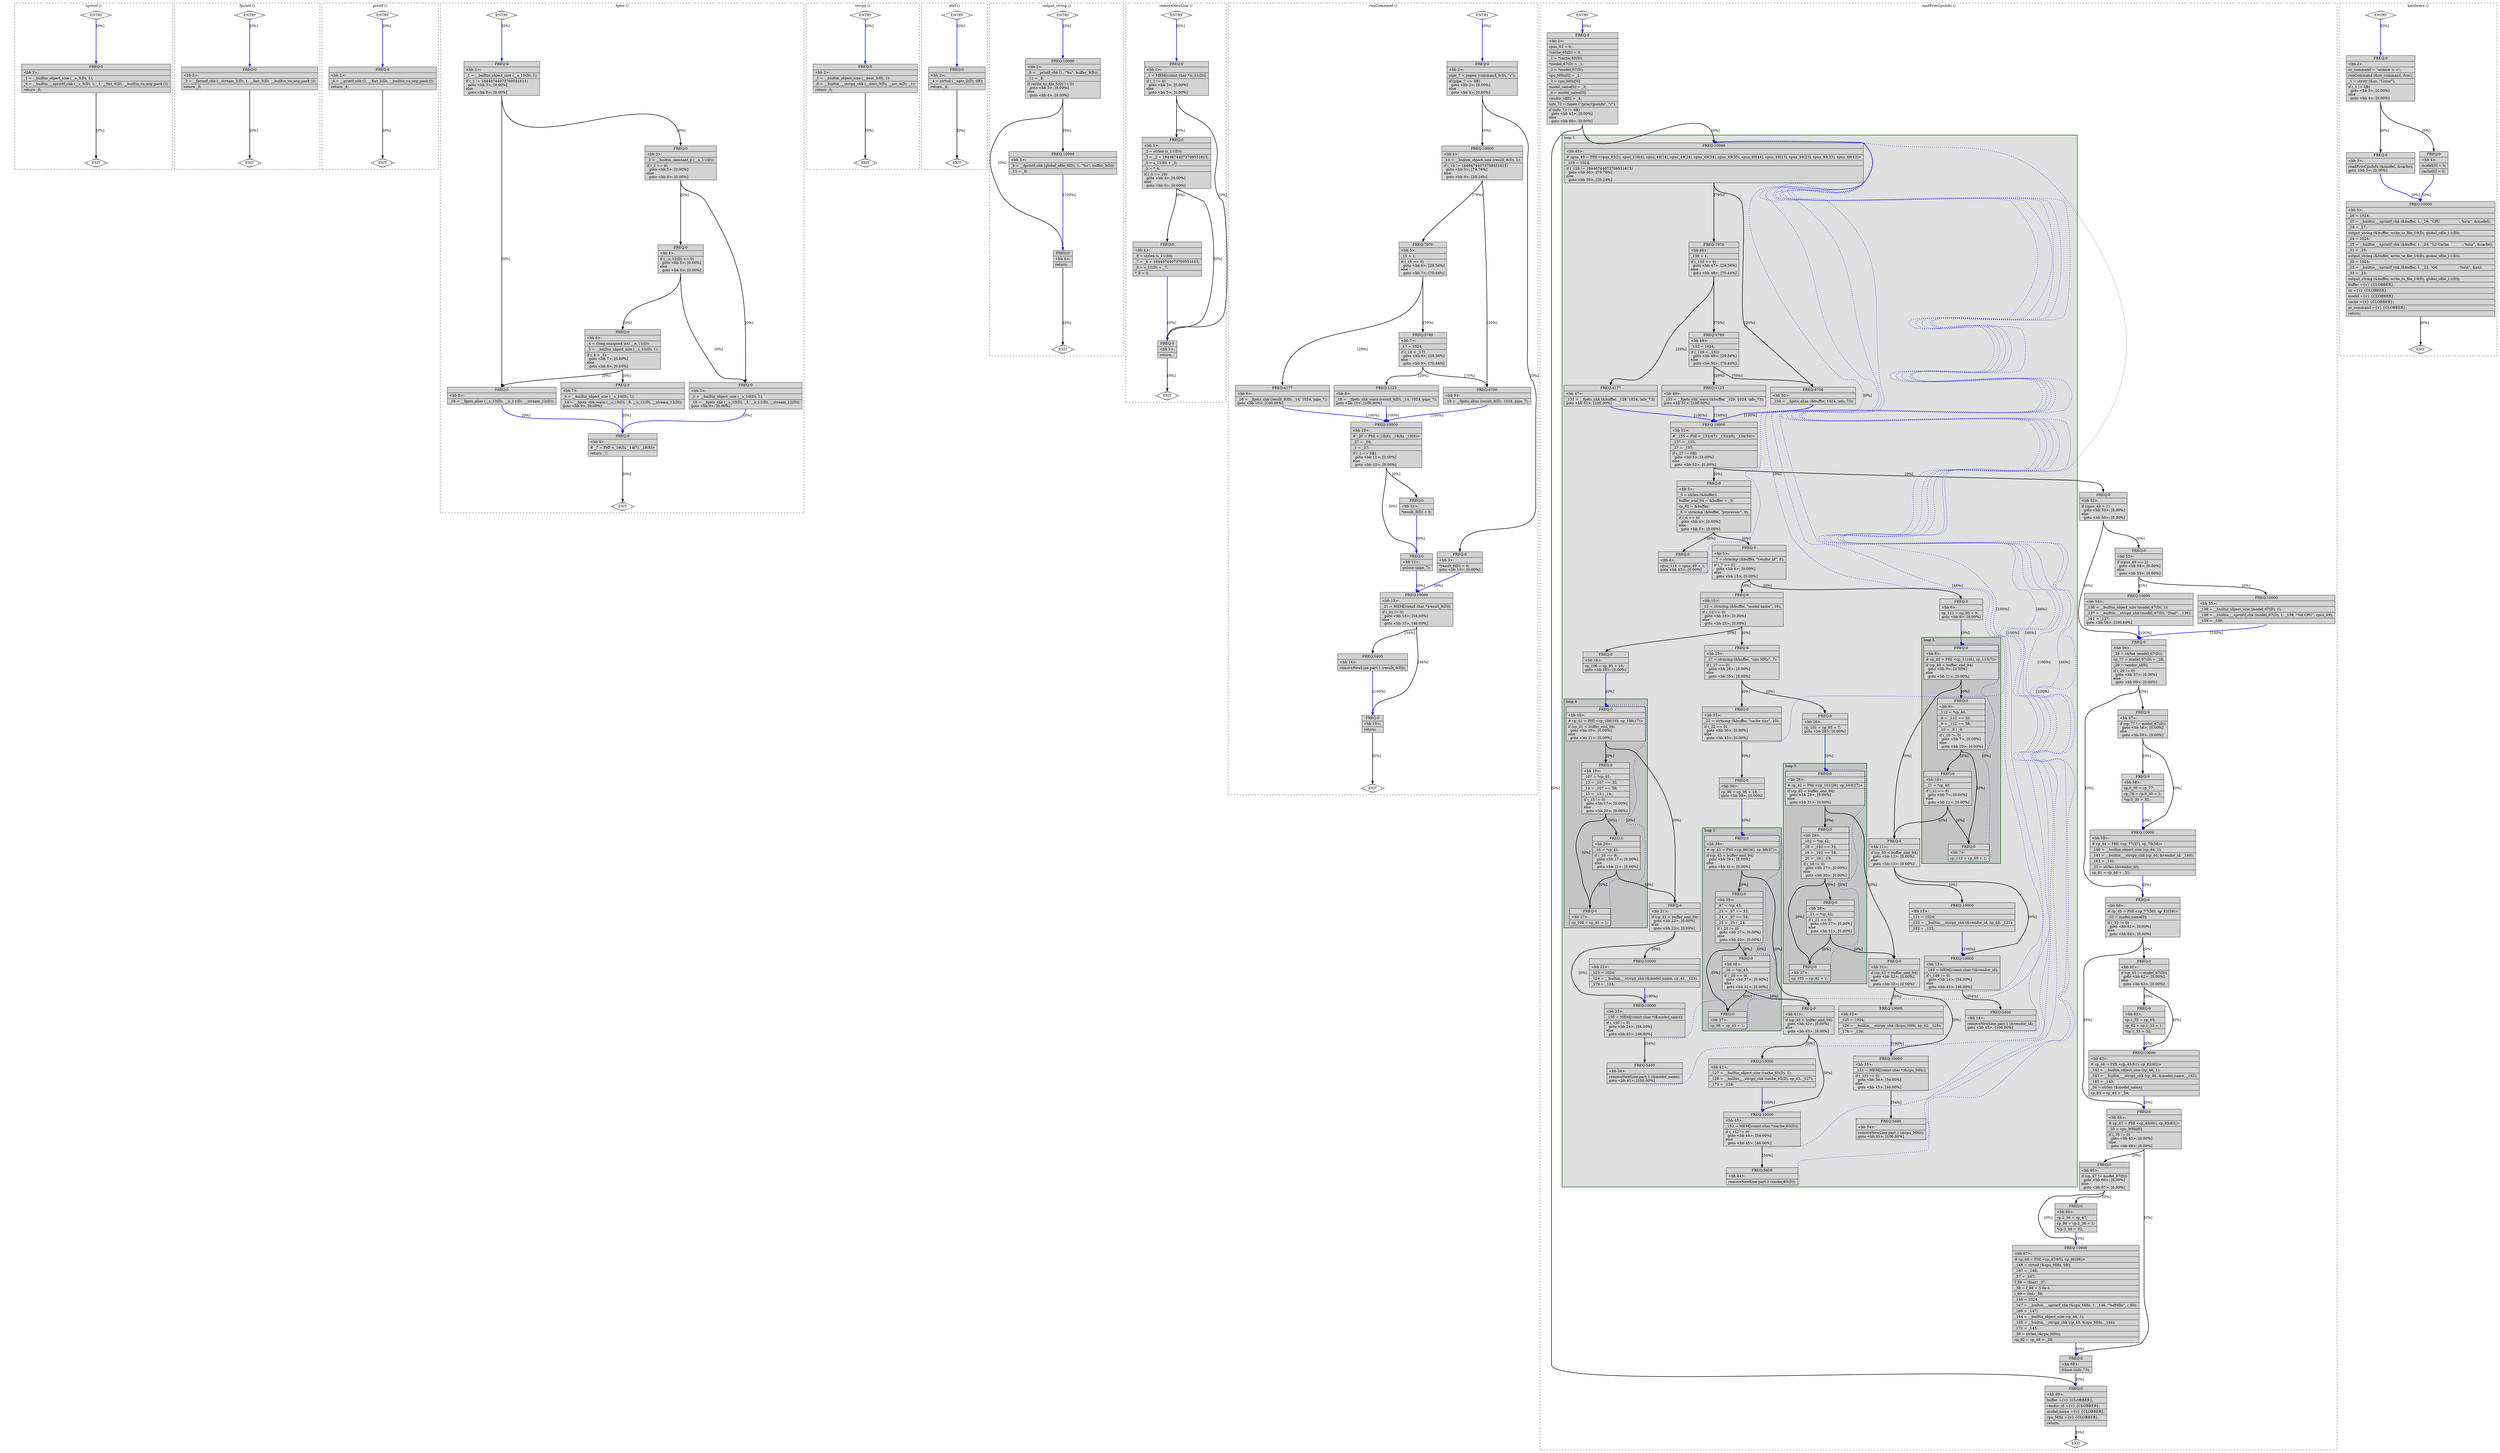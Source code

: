 digraph "hardware.c.031t.objsz1" {
overlap=false;
subgraph "cluster_sprintf" {
	style="dashed";
	color="black";
	label="sprintf ()";
	fn_10_basic_block_0 [shape=Mdiamond,style=filled,fillcolor=white,label="ENTRY"];

	fn_10_basic_block_1 [shape=Mdiamond,style=filled,fillcolor=white,label="EXIT"];

	fn_10_basic_block_2 [shape=record,style=filled,fillcolor=lightgrey,label="{ FREQ:0 |\<bb\ 2\>:\l\
|_1\ =\ __builtin_object_size\ (__s_3(D),\ 1);\l\
|_6\ =\ __builtin___sprintf_chk\ (__s_3(D),\ 1,\ _1,\ __fmt_4(D),\ __builtin_va_arg_pack\ ());\l\
|return\ _6;\l\
}"];

	fn_10_basic_block_0:s -> fn_10_basic_block_2:n [style="solid,bold",color=blue,weight=100,constraint=true, label="[0%]"];
	fn_10_basic_block_2:s -> fn_10_basic_block_1:n [style="solid,bold",color=black,weight=10,constraint=true, label="[0%]"];
	fn_10_basic_block_0:s -> fn_10_basic_block_1:n [style="invis",constraint=true];
}
subgraph "cluster_fprintf" {
	style="dashed";
	color="black";
	label="fprintf ()";
	fn_14_basic_block_0 [shape=Mdiamond,style=filled,fillcolor=white,label="ENTRY"];

	fn_14_basic_block_1 [shape=Mdiamond,style=filled,fillcolor=white,label="EXIT"];

	fn_14_basic_block_2 [shape=record,style=filled,fillcolor=lightgrey,label="{ FREQ:0 |\<bb\ 2\>:\l\
|_5\ =\ __fprintf_chk\ (__stream_2(D),\ 1,\ __fmt_3(D),\ __builtin_va_arg_pack\ ());\l\
|return\ _5;\l\
}"];

	fn_14_basic_block_0:s -> fn_14_basic_block_2:n [style="solid,bold",color=blue,weight=100,constraint=true, label="[0%]"];
	fn_14_basic_block_2:s -> fn_14_basic_block_1:n [style="solid,bold",color=black,weight=10,constraint=true, label="[0%]"];
	fn_14_basic_block_0:s -> fn_14_basic_block_1:n [style="invis",constraint=true];
}
subgraph "cluster_printf" {
	style="dashed";
	color="black";
	label="printf ()";
	fn_15_basic_block_0 [shape=Mdiamond,style=filled,fillcolor=white,label="ENTRY"];

	fn_15_basic_block_1 [shape=Mdiamond,style=filled,fillcolor=white,label="EXIT"];

	fn_15_basic_block_2 [shape=record,style=filled,fillcolor=lightgrey,label="{ FREQ:0 |\<bb\ 2\>:\l\
|_4\ =\ __printf_chk\ (1,\ __fmt_2(D),\ __builtin_va_arg_pack\ ());\l\
|return\ _4;\l\
}"];

	fn_15_basic_block_0:s -> fn_15_basic_block_2:n [style="solid,bold",color=blue,weight=100,constraint=true, label="[0%]"];
	fn_15_basic_block_2:s -> fn_15_basic_block_1:n [style="solid,bold",color=black,weight=10,constraint=true, label="[0%]"];
	fn_15_basic_block_0:s -> fn_15_basic_block_1:n [style="invis",constraint=true];
}
subgraph "cluster_fgets" {
	style="dashed";
	color="black";
	label="fgets ()";
	fn_20_basic_block_0 [shape=Mdiamond,style=filled,fillcolor=white,label="ENTRY"];

	fn_20_basic_block_1 [shape=Mdiamond,style=filled,fillcolor=white,label="EXIT"];

	fn_20_basic_block_2 [shape=record,style=filled,fillcolor=lightgrey,label="{ FREQ:0 |\<bb\ 2\>:\l\
|_1\ =\ __builtin_object_size\ (__s_10(D),\ 1);\l\
|if\ (_1\ !=\ 18446744073709551615)\l\
\ \ goto\ \<bb\ 3\>;\ [0.00%]\l\
else\l\
\ \ goto\ \<bb\ 8\>;\ [0.00%]\l\
}"];

	fn_20_basic_block_3 [shape=record,style=filled,fillcolor=lightgrey,label="{ FREQ:0 |\<bb\ 3\>:\l\
|_2\ =\ __builtin_constant_p\ (__n_11(D));\l\
|if\ (_2\ ==\ 0)\l\
\ \ goto\ \<bb\ 5\>;\ [0.00%]\l\
else\l\
\ \ goto\ \<bb\ 4\>;\ [0.00%]\l\
}"];

	fn_20_basic_block_4 [shape=record,style=filled,fillcolor=lightgrey,label="{ FREQ:0 |\<bb\ 4\>:\l\
|if\ (__n_11(D)\ \<=\ 0)\l\
\ \ goto\ \<bb\ 5\>;\ [0.00%]\l\
else\l\
\ \ goto\ \<bb\ 6\>;\ [0.00%]\l\
}"];

	fn_20_basic_block_5 [shape=record,style=filled,fillcolor=lightgrey,label="{ FREQ:0 |\<bb\ 5\>:\l\
|_3\ =\ __builtin_object_size\ (__s_10(D),\ 1);\l\
|_16\ =\ __fgets_chk\ (__s_10(D),\ _3,\ __n_11(D),\ __stream_12(D));\l\
goto\ \<bb\ 9\>;\ [0.00%]\l\
}"];

	fn_20_basic_block_6 [shape=record,style=filled,fillcolor=lightgrey,label="{ FREQ:0 |\<bb\ 6\>:\l\
|_4\ =\ (long\ unsigned\ int)\ __n_11(D);\l\
|_5\ =\ __builtin_object_size\ (__s_10(D),\ 1);\l\
|if\ (_4\ \>\ _5)\l\
\ \ goto\ \<bb\ 7\>;\ [0.00%]\l\
else\l\
\ \ goto\ \<bb\ 8\>;\ [0.00%]\l\
}"];

	fn_20_basic_block_7 [shape=record,style=filled,fillcolor=lightgrey,label="{ FREQ:0 |\<bb\ 7\>:\l\
|_6\ =\ __builtin_object_size\ (__s_10(D),\ 1);\l\
|_14\ =\ __fgets_chk_warn\ (__s_10(D),\ _6,\ __n_11(D),\ __stream_12(D));\l\
goto\ \<bb\ 9\>;\ [0.00%]\l\
}"];

	fn_20_basic_block_8 [shape=record,style=filled,fillcolor=lightgrey,label="{ FREQ:0 |\<bb\ 8\>:\l\
|_18\ =\ __fgets_alias\ (__s_10(D),\ __n_11(D),\ __stream_12(D));\l\
}"];

	fn_20_basic_block_9 [shape=record,style=filled,fillcolor=lightgrey,label="{ FREQ:0 |\<bb\ 9\>:\l\
|#\ _7\ =\ PHI\ \<_16(5),\ _14(7),\ _18(8)\>\l\
|return\ _7;\l\
}"];

	fn_20_basic_block_0:s -> fn_20_basic_block_2:n [style="solid,bold",color=blue,weight=100,constraint=true, label="[0%]"];
	fn_20_basic_block_2:s -> fn_20_basic_block_3:n [style="solid,bold",color=black,weight=10,constraint=true, label="[0%]"];
	fn_20_basic_block_2:s -> fn_20_basic_block_8:n [style="solid,bold",color=black,weight=10,constraint=true, label="[0%]"];
	fn_20_basic_block_3:s -> fn_20_basic_block_5:n [style="solid,bold",color=black,weight=10,constraint=true, label="[0%]"];
	fn_20_basic_block_3:s -> fn_20_basic_block_4:n [style="solid,bold",color=black,weight=10,constraint=true, label="[0%]"];
	fn_20_basic_block_4:s -> fn_20_basic_block_5:n [style="solid,bold",color=black,weight=10,constraint=true, label="[0%]"];
	fn_20_basic_block_4:s -> fn_20_basic_block_6:n [style="solid,bold",color=black,weight=10,constraint=true, label="[0%]"];
	fn_20_basic_block_5:s -> fn_20_basic_block_9:n [style="solid,bold",color=blue,weight=100,constraint=true, label="[0%]"];
	fn_20_basic_block_6:s -> fn_20_basic_block_7:n [style="solid,bold",color=black,weight=10,constraint=true, label="[0%]"];
	fn_20_basic_block_6:s -> fn_20_basic_block_8:n [style="solid,bold",color=black,weight=10,constraint=true, label="[0%]"];
	fn_20_basic_block_7:s -> fn_20_basic_block_9:n [style="solid,bold",color=blue,weight=100,constraint=true, label="[0%]"];
	fn_20_basic_block_8:s -> fn_20_basic_block_9:n [style="solid,bold",color=blue,weight=100,constraint=true, label="[0%]"];
	fn_20_basic_block_9:s -> fn_20_basic_block_1:n [style="solid,bold",color=black,weight=10,constraint=true, label="[0%]"];
	fn_20_basic_block_0:s -> fn_20_basic_block_1:n [style="invis",constraint=true];
}
subgraph "cluster_strcpy" {
	style="dashed";
	color="black";
	label="strcpy ()";
	fn_29_basic_block_0 [shape=Mdiamond,style=filled,fillcolor=white,label="ENTRY"];

	fn_29_basic_block_1 [shape=Mdiamond,style=filled,fillcolor=white,label="EXIT"];

	fn_29_basic_block_2 [shape=record,style=filled,fillcolor=lightgrey,label="{ FREQ:0 |\<bb\ 2\>:\l\
|_1\ =\ __builtin_object_size\ (__dest_3(D),\ 1);\l\
|_6\ =\ __builtin___strcpy_chk\ (__dest_3(D),\ __src_4(D),\ _1);\l\
|return\ _6;\l\
}"];

	fn_29_basic_block_0:s -> fn_29_basic_block_2:n [style="solid,bold",color=blue,weight=100,constraint=true, label="[0%]"];
	fn_29_basic_block_2:s -> fn_29_basic_block_1:n [style="solid,bold",color=black,weight=10,constraint=true, label="[0%]"];
	fn_29_basic_block_0:s -> fn_29_basic_block_1:n [style="invis",constraint=true];
}
subgraph "cluster_atof" {
	style="dashed";
	color="black";
	label="atof ()";
	fn_46_basic_block_0 [shape=Mdiamond,style=filled,fillcolor=white,label="ENTRY"];

	fn_46_basic_block_1 [shape=Mdiamond,style=filled,fillcolor=white,label="EXIT"];

	fn_46_basic_block_2 [shape=record,style=filled,fillcolor=lightgrey,label="{ FREQ:0 |\<bb\ 2\>:\l\
|_4\ =\ strtod\ (__nptr_2(D),\ 0B);\l\
|return\ _4;\l\
}"];

	fn_46_basic_block_0:s -> fn_46_basic_block_2:n [style="solid,bold",color=blue,weight=100,constraint=true, label="[0%]"];
	fn_46_basic_block_2:s -> fn_46_basic_block_1:n [style="solid,bold",color=black,weight=10,constraint=true, label="[0%]"];
	fn_46_basic_block_0:s -> fn_46_basic_block_1:n [style="invis",constraint=true];
}
subgraph "cluster_output_string" {
	style="dashed";
	color="black";
	label="output_string ()";
	fn_52_basic_block_0 [shape=Mdiamond,style=filled,fillcolor=white,label="ENTRY"];

	fn_52_basic_block_1 [shape=Mdiamond,style=filled,fillcolor=white,label="EXIT"];

	fn_52_basic_block_2 [shape=record,style=filled,fillcolor=lightgrey,label="{ FREQ:10000 |\<bb\ 2\>:\l\
|_8\ =\ __printf_chk\ (1,\ \"%s\",\ buffer_3(D));\l\
|_11\ =\ _8;\l\
|if\ (write_to_file_5(D)\ !=\ 0)\l\
\ \ goto\ \<bb\ 3\>;\ [0.00%]\l\
else\l\
\ \ goto\ \<bb\ 4\>;\ [0.00%]\l\
}"];

	fn_52_basic_block_3 [shape=record,style=filled,fillcolor=lightgrey,label="{ FREQ:10000 |\<bb\ 3\>:\l\
|_9\ =\ __fprintf_chk\ (global_ofile_6(D),\ 1,\ \"%s\",\ buffer_3(D));\l\
|_13\ =\ _9;\l\
}"];

	fn_52_basic_block_4 [shape=record,style=filled,fillcolor=lightgrey,label="{ FREQ:0 |\<bb\ 4\>:\l\
|return;\l\
}"];

	fn_52_basic_block_0:s -> fn_52_basic_block_2:n [style="solid,bold",color=blue,weight=100,constraint=true, label="[0%]"];
	fn_52_basic_block_2:s -> fn_52_basic_block_3:n [style="solid,bold",color=black,weight=10,constraint=true, label="[0%]"];
	fn_52_basic_block_2:s -> fn_52_basic_block_4:n [style="solid,bold",color=black,weight=10,constraint=true, label="[0%]"];
	fn_52_basic_block_3:s -> fn_52_basic_block_4:n [style="solid,bold",color=blue,weight=100,constraint=true, label="[100%]"];
	fn_52_basic_block_4:s -> fn_52_basic_block_1:n [style="solid,bold",color=black,weight=10,constraint=true, label="[0%]"];
	fn_52_basic_block_0:s -> fn_52_basic_block_1:n [style="invis",constraint=true];
}
subgraph "cluster_removeNewLine" {
	style="dashed";
	color="black";
	label="removeNewLine ()";
	fn_53_basic_block_0 [shape=Mdiamond,style=filled,fillcolor=white,label="ENTRY"];

	fn_53_basic_block_1 [shape=Mdiamond,style=filled,fillcolor=white,label="EXIT"];

	fn_53_basic_block_2 [shape=record,style=filled,fillcolor=lightgrey,label="{ FREQ:0 |\<bb\ 2\>:\l\
|_1\ =\ MEM[(const\ char\ *)s_11(D)];\l\
|if\ (_1\ !=\ 0)\l\
\ \ goto\ \<bb\ 3\>;\ [0.00%]\l\
else\l\
\ \ goto\ \<bb\ 5\>;\ [0.00%]\l\
}"];

	fn_53_basic_block_3 [shape=record,style=filled,fillcolor=lightgrey,label="{ FREQ:0 |\<bb\ 3\>:\l\
|_2\ =\ strlen\ (s_11(D));\l\
|_3\ =\ _2\ +\ 18446744073709551615;\l\
|_4\ =\ s_11(D)\ +\ _3;\l\
|_5\ =\ *_4;\l\
|if\ (_5\ ==\ 10)\l\
\ \ goto\ \<bb\ 4\>;\ [0.00%]\l\
else\l\
\ \ goto\ \<bb\ 5\>;\ [0.00%]\l\
}"];

	fn_53_basic_block_4 [shape=record,style=filled,fillcolor=lightgrey,label="{ FREQ:0 |\<bb\ 4\>:\l\
|_6\ =\ strlen\ (s_11(D));\l\
|_7\ =\ _6\ +\ 18446744073709551615;\l\
|_8\ =\ s_11(D)\ +\ _7;\l\
|*_8\ =\ 0;\l\
}"];

	fn_53_basic_block_5 [shape=record,style=filled,fillcolor=lightgrey,label="{ FREQ:0 |\<bb\ 5\>:\l\
|return;\l\
}"];

	fn_53_basic_block_0:s -> fn_53_basic_block_2:n [style="solid,bold",color=blue,weight=100,constraint=true, label="[0%]"];
	fn_53_basic_block_2:s -> fn_53_basic_block_3:n [style="solid,bold",color=black,weight=10,constraint=true, label="[0%]"];
	fn_53_basic_block_2:s -> fn_53_basic_block_5:n [style="solid,bold",color=black,weight=10,constraint=true, label="[0%]"];
	fn_53_basic_block_3:s -> fn_53_basic_block_4:n [style="solid,bold",color=black,weight=10,constraint=true, label="[0%]"];
	fn_53_basic_block_3:s -> fn_53_basic_block_5:n [style="solid,bold",color=black,weight=10,constraint=true, label="[0%]"];
	fn_53_basic_block_4:s -> fn_53_basic_block_5:n [style="solid,bold",color=blue,weight=100,constraint=true, label="[0%]"];
	fn_53_basic_block_5:s -> fn_53_basic_block_1:n [style="solid,bold",color=black,weight=10,constraint=true, label="[0%]"];
	fn_53_basic_block_0:s -> fn_53_basic_block_1:n [style="invis",constraint=true];
}
subgraph "cluster_runCommand" {
	style="dashed";
	color="black";
	label="runCommand ()";
	fn_54_basic_block_0 [shape=Mdiamond,style=filled,fillcolor=white,label="ENTRY"];

	fn_54_basic_block_1 [shape=Mdiamond,style=filled,fillcolor=white,label="EXIT"];

	fn_54_basic_block_2 [shape=record,style=filled,fillcolor=lightgrey,label="{ FREQ:0 |\<bb\ 2\>:\l\
|pipe_7\ =\ popen\ (command_5(D),\ \"r\");\l\
|if\ (pipe_7\ ==\ 0B)\l\
\ \ goto\ \<bb\ 3\>;\ [0.00%]\l\
else\l\
\ \ goto\ \<bb\ 4\>;\ [0.00%]\l\
}"];

	fn_54_basic_block_3 [shape=record,style=filled,fillcolor=lightgrey,label="{ FREQ:0 |\<bb\ 3\>:\l\
|*result_8(D)\ =\ 0;\l\
goto\ \<bb\ 13\>;\ [0.00%]\l\
}"];

	fn_54_basic_block_4 [shape=record,style=filled,fillcolor=lightgrey,label="{ FREQ:10000 |\<bb\ 4\>:\l\
|_14\ =\ __builtin_object_size\ (result_8(D),\ 1);\l\
|if\ (_14\ !=\ 18446744073709551615)\l\
\ \ goto\ \<bb\ 5\>;\ [79.76%]\l\
else\l\
\ \ goto\ \<bb\ 9\>;\ [20.24%]\l\
}"];

	fn_54_basic_block_5 [shape=record,style=filled,fillcolor=lightgrey,label="{ FREQ:7976 |\<bb\ 5\>:\l\
|_15\ =\ 1;\l\
|if\ (_15\ ==\ 0)\l\
\ \ goto\ \<bb\ 6\>;\ [29.56%]\l\
else\l\
\ \ goto\ \<bb\ 7\>;\ [70.44%]\l\
}"];

	fn_54_basic_block_6 [shape=record,style=filled,fillcolor=lightgrey,label="{ FREQ:4177 |\<bb\ 6\>:\l\
|_16\ =\ __fgets_chk\ (result_8(D),\ _14,\ 1024,\ pipe_7);\l\
goto\ \<bb\ 10\>;\ [100.00%]\l\
}"];

	fn_54_basic_block_7 [shape=record,style=filled,fillcolor=lightgrey,label="{ FREQ:3799 |\<bb\ 7\>:\l\
|_17\ =\ 1024;\l\
|if\ (_14\ \<\ _17)\l\
\ \ goto\ \<bb\ 8\>;\ [29.56%]\l\
else\l\
\ \ goto\ \<bb\ 9\>;\ [70.44%]\l\
}"];

	fn_54_basic_block_8 [shape=record,style=filled,fillcolor=lightgrey,label="{ FREQ:1123 |\<bb\ 8\>:\l\
|_18\ =\ __fgets_chk_warn\ (result_8(D),\ _14,\ 1024,\ pipe_7);\l\
goto\ \<bb\ 10\>;\ [100.00%]\l\
}"];

	fn_54_basic_block_9 [shape=record,style=filled,fillcolor=lightgrey,label="{ FREQ:4700 |\<bb\ 9\>:\l\
|_19\ =\ __fgets_alias\ (result_8(D),\ 1024,\ pipe_7);\l\
}"];

	fn_54_basic_block_10 [shape=record,style=filled,fillcolor=lightgrey,label="{ FREQ:10000 |\<bb\ 10\>:\l\
|#\ _20\ =\ PHI\ \<_16(6),\ _18(8),\ _19(9)\>\l\
|_27\ =\ _20;\l\
|_1\ =\ _27;\l\
|if\ (_1\ ==\ 0B)\l\
\ \ goto\ \<bb\ 11\>;\ [0.00%]\l\
else\l\
\ \ goto\ \<bb\ 12\>;\ [0.00%]\l\
}"];

	fn_54_basic_block_11 [shape=record,style=filled,fillcolor=lightgrey,label="{ FREQ:0 |\<bb\ 11\>:\l\
|*result_8(D)\ =\ 0;\l\
}"];

	fn_54_basic_block_12 [shape=record,style=filled,fillcolor=lightgrey,label="{ FREQ:0 |\<bb\ 12\>:\l\
|pclose\ (pipe_7);\l\
}"];

	fn_54_basic_block_13 [shape=record,style=filled,fillcolor=lightgrey,label="{ FREQ:10000 |\<bb\ 13\>:\l\
|_21\ =\ MEM[(const\ char\ *)result_8(D)];\l\
|if\ (_21\ !=\ 0)\l\
\ \ goto\ \<bb\ 14\>;\ [54.00%]\l\
else\l\
\ \ goto\ \<bb\ 15\>;\ [46.00%]\l\
}"];

	fn_54_basic_block_14 [shape=record,style=filled,fillcolor=lightgrey,label="{ FREQ:5400 |\<bb\ 14\>:\l\
|removeNewLine.part.1\ (result_8(D));\l\
}"];

	fn_54_basic_block_15 [shape=record,style=filled,fillcolor=lightgrey,label="{ FREQ:0 |\<bb\ 15\>:\l\
|return;\l\
}"];

	fn_54_basic_block_0:s -> fn_54_basic_block_2:n [style="solid,bold",color=blue,weight=100,constraint=true, label="[0%]"];
	fn_54_basic_block_2:s -> fn_54_basic_block_3:n [style="solid,bold",color=black,weight=10,constraint=true, label="[0%]"];
	fn_54_basic_block_2:s -> fn_54_basic_block_4:n [style="solid,bold",color=black,weight=10,constraint=true, label="[0%]"];
	fn_54_basic_block_3:s -> fn_54_basic_block_13:n [style="solid,bold",color=blue,weight=100,constraint=true, label="[0%]"];
	fn_54_basic_block_4:s -> fn_54_basic_block_5:n [style="solid,bold",color=black,weight=10,constraint=true, label="[79%]"];
	fn_54_basic_block_4:s -> fn_54_basic_block_9:n [style="solid,bold",color=black,weight=10,constraint=true, label="[20%]"];
	fn_54_basic_block_5:s -> fn_54_basic_block_6:n [style="solid,bold",color=black,weight=10,constraint=true, label="[29%]"];
	fn_54_basic_block_5:s -> fn_54_basic_block_7:n [style="solid,bold",color=black,weight=10,constraint=true, label="[70%]"];
	fn_54_basic_block_6:s -> fn_54_basic_block_10:n [style="solid,bold",color=blue,weight=100,constraint=true, label="[100%]"];
	fn_54_basic_block_7:s -> fn_54_basic_block_8:n [style="solid,bold",color=black,weight=10,constraint=true, label="[29%]"];
	fn_54_basic_block_7:s -> fn_54_basic_block_9:n [style="solid,bold",color=black,weight=10,constraint=true, label="[70%]"];
	fn_54_basic_block_8:s -> fn_54_basic_block_10:n [style="solid,bold",color=blue,weight=100,constraint=true, label="[100%]"];
	fn_54_basic_block_9:s -> fn_54_basic_block_10:n [style="solid,bold",color=blue,weight=100,constraint=true, label="[100%]"];
	fn_54_basic_block_10:s -> fn_54_basic_block_11:n [style="solid,bold",color=black,weight=10,constraint=true, label="[0%]"];
	fn_54_basic_block_10:s -> fn_54_basic_block_12:n [style="solid,bold",color=black,weight=10,constraint=true, label="[0%]"];
	fn_54_basic_block_11:s -> fn_54_basic_block_12:n [style="solid,bold",color=blue,weight=100,constraint=true, label="[0%]"];
	fn_54_basic_block_12:s -> fn_54_basic_block_13:n [style="solid,bold",color=blue,weight=100,constraint=true, label="[0%]"];
	fn_54_basic_block_13:s -> fn_54_basic_block_14:n [style="solid,bold",color=black,weight=10,constraint=true, label="[54%]"];
	fn_54_basic_block_13:s -> fn_54_basic_block_15:n [style="solid,bold",color=black,weight=10,constraint=true, label="[46%]"];
	fn_54_basic_block_14:s -> fn_54_basic_block_15:n [style="solid,bold",color=blue,weight=100,constraint=true, label="[100%]"];
	fn_54_basic_block_15:s -> fn_54_basic_block_1:n [style="solid,bold",color=black,weight=10,constraint=true, label="[0%]"];
	fn_54_basic_block_0:s -> fn_54_basic_block_1:n [style="invis",constraint=true];
}
subgraph "cluster_readProcCpuInfo" {
	style="dashed";
	color="black";
	label="readProcCpuInfo ()";
	subgraph cluster_55_1 {
	style="filled";
	color="darkgreen";
	fillcolor="grey88";
	label="loop 1";
	labeljust=l;
	penwidth=2;
	subgraph cluster_55_5 {
	style="filled";
	color="darkgreen";
	fillcolor="grey77";
	label="loop 5";
	labeljust=l;
	penwidth=2;
	fn_55_basic_block_8 [shape=record,style=filled,fillcolor=lightgrey,label="{ FREQ:0 |\<bb\ 8\>:\l\
|#\ cp_40\ =\ PHI\ \<cp_111(6),\ cp_113(7)\>\l\
|if\ (cp_40\ \<\ buffer_end_94)\l\
\ \ goto\ \<bb\ 9\>;\ [0.00%]\l\
else\l\
\ \ goto\ \<bb\ 11\>;\ [0.00%]\l\
}"];

	fn_55_basic_block_9 [shape=record,style=filled,fillcolor=lightgrey,label="{ FREQ:0 |\<bb\ 9\>:\l\
|_112\ =\ *cp_40;\l\
|_8\ =\ _112\ ==\ 32;\l\
|_9\ =\ _112\ ==\ 58;\l\
|_10\ =\ _8\ \|\ _9;\l\
|if\ (_10\ !=\ 0)\l\
\ \ goto\ \<bb\ 7\>;\ [0.00%]\l\
else\l\
\ \ goto\ \<bb\ 10\>;\ [0.00%]\l\
}"];

	fn_55_basic_block_7 [shape=record,style=filled,fillcolor=lightgrey,label="{ FREQ:0 |\<bb\ 7\>:\l\
|cp_113\ =\ cp_40\ +\ 1;\l\
}"];

	fn_55_basic_block_10 [shape=record,style=filled,fillcolor=lightgrey,label="{ FREQ:0 |\<bb\ 10\>:\l\
|_11\ =\ *cp_40;\l\
|if\ (_11\ ==\ 9)\l\
\ \ goto\ \<bb\ 7\>;\ [0.00%]\l\
else\l\
\ \ goto\ \<bb\ 11\>;\ [0.00%]\l\
}"];

	}
	subgraph cluster_55_4 {
	style="filled";
	color="darkgreen";
	fillcolor="grey77";
	label="loop 4";
	labeljust=l;
	penwidth=2;
	fn_55_basic_block_18 [shape=record,style=filled,fillcolor=lightgrey,label="{ FREQ:0 |\<bb\ 18\>:\l\
|#\ cp_41\ =\ PHI\ \<cp_106(16),\ cp_108(17)\>\l\
|if\ (cp_41\ \<\ buffer_end_94)\l\
\ \ goto\ \<bb\ 19\>;\ [0.00%]\l\
else\l\
\ \ goto\ \<bb\ 21\>;\ [0.00%]\l\
}"];

	fn_55_basic_block_19 [shape=record,style=filled,fillcolor=lightgrey,label="{ FREQ:0 |\<bb\ 19\>:\l\
|_107\ =\ *cp_41;\l\
|_13\ =\ _107\ ==\ 32;\l\
|_14\ =\ _107\ ==\ 58;\l\
|_15\ =\ _13\ \|\ _14;\l\
|if\ (_15\ !=\ 0)\l\
\ \ goto\ \<bb\ 17\>;\ [0.00%]\l\
else\l\
\ \ goto\ \<bb\ 20\>;\ [0.00%]\l\
}"];

	fn_55_basic_block_17 [shape=record,style=filled,fillcolor=lightgrey,label="{ FREQ:0 |\<bb\ 17\>:\l\
|cp_108\ =\ cp_41\ +\ 1;\l\
}"];

	fn_55_basic_block_20 [shape=record,style=filled,fillcolor=lightgrey,label="{ FREQ:0 |\<bb\ 20\>:\l\
|_16\ =\ *cp_41;\l\
|if\ (_16\ ==\ 9)\l\
\ \ goto\ \<bb\ 17\>;\ [0.00%]\l\
else\l\
\ \ goto\ \<bb\ 21\>;\ [0.00%]\l\
}"];

	}
	subgraph cluster_55_3 {
	style="filled";
	color="darkgreen";
	fillcolor="grey77";
	label="loop 3";
	labeljust=l;
	penwidth=2;
	fn_55_basic_block_28 [shape=record,style=filled,fillcolor=lightgrey,label="{ FREQ:0 |\<bb\ 28\>:\l\
|#\ cp_42\ =\ PHI\ \<cp_101(26),\ cp_103(27)\>\l\
|if\ (cp_42\ \<\ buffer_end_94)\l\
\ \ goto\ \<bb\ 29\>;\ [0.00%]\l\
else\l\
\ \ goto\ \<bb\ 31\>;\ [0.00%]\l\
}"];

	fn_55_basic_block_29 [shape=record,style=filled,fillcolor=lightgrey,label="{ FREQ:0 |\<bb\ 29\>:\l\
|_102\ =\ *cp_42;\l\
|_18\ =\ _102\ ==\ 32;\l\
|_19\ =\ _102\ ==\ 58;\l\
|_20\ =\ _18\ \|\ _19;\l\
|if\ (_20\ !=\ 0)\l\
\ \ goto\ \<bb\ 27\>;\ [0.00%]\l\
else\l\
\ \ goto\ \<bb\ 30\>;\ [0.00%]\l\
}"];

	fn_55_basic_block_27 [shape=record,style=filled,fillcolor=lightgrey,label="{ FREQ:0 |\<bb\ 27\>:\l\
|cp_103\ =\ cp_42\ +\ 1;\l\
}"];

	fn_55_basic_block_30 [shape=record,style=filled,fillcolor=lightgrey,label="{ FREQ:0 |\<bb\ 30\>:\l\
|_21\ =\ *cp_42;\l\
|if\ (_21\ ==\ 9)\l\
\ \ goto\ \<bb\ 27\>;\ [0.00%]\l\
else\l\
\ \ goto\ \<bb\ 31\>;\ [0.00%]\l\
}"];

	}
	subgraph cluster_55_2 {
	style="filled";
	color="darkgreen";
	fillcolor="grey77";
	label="loop 2";
	labeljust=l;
	penwidth=2;
	fn_55_basic_block_38 [shape=record,style=filled,fillcolor=lightgrey,label="{ FREQ:0 |\<bb\ 38\>:\l\
|#\ cp_43\ =\ PHI\ \<cp_96(36),\ cp_98(37)\>\l\
|if\ (cp_43\ \<\ buffer_end_94)\l\
\ \ goto\ \<bb\ 39\>;\ [0.00%]\l\
else\l\
\ \ goto\ \<bb\ 41\>;\ [0.00%]\l\
}"];

	fn_55_basic_block_39 [shape=record,style=filled,fillcolor=lightgrey,label="{ FREQ:0 |\<bb\ 39\>:\l\
|_97\ =\ *cp_43;\l\
|_23\ =\ _97\ ==\ 32;\l\
|_24\ =\ _97\ ==\ 58;\l\
|_25\ =\ _23\ \|\ _24;\l\
|if\ (_25\ !=\ 0)\l\
\ \ goto\ \<bb\ 37\>;\ [0.00%]\l\
else\l\
\ \ goto\ \<bb\ 40\>;\ [0.00%]\l\
}"];

	fn_55_basic_block_37 [shape=record,style=filled,fillcolor=lightgrey,label="{ FREQ:0 |\<bb\ 37\>:\l\
|cp_98\ =\ cp_43\ +\ 1;\l\
}"];

	fn_55_basic_block_40 [shape=record,style=filled,fillcolor=lightgrey,label="{ FREQ:0 |\<bb\ 40\>:\l\
|_26\ =\ *cp_43;\l\
|if\ (_26\ ==\ 9)\l\
\ \ goto\ \<bb\ 37\>;\ [0.00%]\l\
else\l\
\ \ goto\ \<bb\ 41\>;\ [0.00%]\l\
}"];

	}
	fn_55_basic_block_45 [shape=record,style=filled,fillcolor=lightgrey,label="{ FREQ:10000 |\<bb\ 45\>:\l\
|#\ cpus_49\ =\ PHI\ \<cpus_63(2),\ cpus_116(4),\ cpus_49(14),\ cpus_49(24),\ cpus_49(34),\ cpus_49(35),\ cpus_49(44),\ cpus_49(13),\ cpus_49(23),\ cpus_49(33),\ cpus_49(43)\>\l\
|_129\ =\ 1024;\l\
|if\ (_129\ !=\ 18446744073709551615)\l\
\ \ goto\ \<bb\ 46\>;\ [79.76%]\l\
else\l\
\ \ goto\ \<bb\ 50\>;\ [20.24%]\l\
}"];

	fn_55_basic_block_46 [shape=record,style=filled,fillcolor=lightgrey,label="{ FREQ:7976 |\<bb\ 46\>:\l\
|_130\ =\ 1;\l\
|if\ (_130\ ==\ 0)\l\
\ \ goto\ \<bb\ 47\>;\ [29.56%]\l\
else\l\
\ \ goto\ \<bb\ 48\>;\ [70.44%]\l\
}"];

	fn_55_basic_block_50 [shape=record,style=filled,fillcolor=lightgrey,label="{ FREQ:4700 |\<bb\ 50\>:\l\
|_134\ =\ __fgets_alias\ (&buffer,\ 1024,\ info_73);\l\
}"];

	fn_55_basic_block_47 [shape=record,style=filled,fillcolor=lightgrey,label="{ FREQ:4177 |\<bb\ 47\>:\l\
|_131\ =\ __fgets_chk\ (&buffer,\ _129,\ 1024,\ info_73);\l\
goto\ \<bb\ 51\>;\ [100.00%]\l\
}"];

	fn_55_basic_block_48 [shape=record,style=filled,fillcolor=lightgrey,label="{ FREQ:3799 |\<bb\ 48\>:\l\
|_132\ =\ 1024;\l\
|if\ (_129\ \<\ _132)\l\
\ \ goto\ \<bb\ 49\>;\ [29.56%]\l\
else\l\
\ \ goto\ \<bb\ 50\>;\ [70.44%]\l\
}"];

	fn_55_basic_block_51 [shape=record,style=filled,fillcolor=lightgrey,label="{ FREQ:10000 |\<bb\ 51\>:\l\
|#\ _135\ =\ PHI\ \<_131(47),\ _133(49),\ _134(50)\>\l\
|_157\ =\ _135;\l\
|_27\ =\ _157;\l\
|if\ (_27\ !=\ 0B)\l\
\ \ goto\ \<bb\ 3\>;\ [0.00%]\l\
else\l\
\ \ goto\ \<bb\ 52\>;\ [0.00%]\l\
}"];

	fn_55_basic_block_49 [shape=record,style=filled,fillcolor=lightgrey,label="{ FREQ:1123 |\<bb\ 49\>:\l\
|_133\ =\ __fgets_chk_warn\ (&buffer,\ _129,\ 1024,\ info_73);\l\
goto\ \<bb\ 51\>;\ [100.00%]\l\
}"];

	fn_55_basic_block_3 [shape=record,style=filled,fillcolor=lightgrey,label="{ FREQ:0 |\<bb\ 3\>:\l\
|_5\ =\ strlen\ (&buffer);\l\
|buffer_end_94\ =\ &buffer\ +\ _5;\l\
|cp_95\ =\ &buffer;\l\
|_6\ =\ strncmp\ (&buffer,\ \"processor\",\ 9);\l\
|if\ (_6\ ==\ 0)\l\
\ \ goto\ \<bb\ 4\>;\ [0.00%]\l\
else\l\
\ \ goto\ \<bb\ 5\>;\ [0.00%]\l\
}"];

	fn_55_basic_block_4 [shape=record,style=filled,fillcolor=lightgrey,label="{ FREQ:0 |\<bb\ 4\>:\l\
|cpus_116\ =\ cpus_49\ +\ 1;\l\
goto\ \<bb\ 45\>;\ [0.00%]\l\
}"];

	fn_55_basic_block_5 [shape=record,style=filled,fillcolor=lightgrey,label="{ FREQ:0 |\<bb\ 5\>:\l\
|_7\ =\ strncmp\ (&buffer,\ \"vendor_id\",\ 9);\l\
|if\ (_7\ ==\ 0)\l\
\ \ goto\ \<bb\ 6\>;\ [0.00%]\l\
else\l\
\ \ goto\ \<bb\ 15\>;\ [0.00%]\l\
}"];

	fn_55_basic_block_6 [shape=record,style=filled,fillcolor=lightgrey,label="{ FREQ:0 |\<bb\ 6\>:\l\
|cp_111\ =\ cp_95\ +\ 9;\l\
goto\ \<bb\ 8\>;\ [0.00%]\l\
}"];

	fn_55_basic_block_15 [shape=record,style=filled,fillcolor=lightgrey,label="{ FREQ:0 |\<bb\ 15\>:\l\
|_12\ =\ strncmp\ (&buffer,\ \"model\ name\",\ 10);\l\
|if\ (_12\ ==\ 0)\l\
\ \ goto\ \<bb\ 16\>;\ [0.00%]\l\
else\l\
\ \ goto\ \<bb\ 25\>;\ [0.00%]\l\
}"];

	fn_55_basic_block_16 [shape=record,style=filled,fillcolor=lightgrey,label="{ FREQ:0 |\<bb\ 16\>:\l\
|cp_106\ =\ cp_95\ +\ 10;\l\
goto\ \<bb\ 18\>;\ [0.00%]\l\
}"];

	fn_55_basic_block_25 [shape=record,style=filled,fillcolor=lightgrey,label="{ FREQ:0 |\<bb\ 25\>:\l\
|_17\ =\ strncmp\ (&buffer,\ \"cpu\ MHz\",\ 7);\l\
|if\ (_17\ ==\ 0)\l\
\ \ goto\ \<bb\ 26\>;\ [0.00%]\l\
else\l\
\ \ goto\ \<bb\ 35\>;\ [0.00%]\l\
}"];

	fn_55_basic_block_11 [shape=record,style=filled,fillcolor=lightgrey,label="{ FREQ:0 |\<bb\ 11\>:\l\
|if\ (cp_40\ \<\ buffer_end_94)\l\
\ \ goto\ \<bb\ 12\>;\ [0.00%]\l\
else\l\
\ \ goto\ \<bb\ 13\>;\ [0.00%]\l\
}"];

	fn_55_basic_block_26 [shape=record,style=filled,fillcolor=lightgrey,label="{ FREQ:0 |\<bb\ 26\>:\l\
|cp_101\ =\ cp_95\ +\ 7;\l\
goto\ \<bb\ 28\>;\ [0.00%]\l\
}"];

	fn_55_basic_block_35 [shape=record,style=filled,fillcolor=lightgrey,label="{ FREQ:0 |\<bb\ 35\>:\l\
|_22\ =\ strncmp\ (&buffer,\ \"cache\ size\",\ 10);\l\
|if\ (_22\ ==\ 0)\l\
\ \ goto\ \<bb\ 36\>;\ [0.00%]\l\
else\l\
\ \ goto\ \<bb\ 45\>;\ [0.00%]\l\
}"];

	fn_55_basic_block_12 [shape=record,style=filled,fillcolor=lightgrey,label="{ FREQ:10000 |\<bb\ 12\>:\l\
|_121\ =\ 1024;\l\
|_122\ =\ __builtin___strcpy_chk\ (&vendor_id,\ cp_40,\ _121);\l\
|_182\ =\ _122;\l\
}"];

	fn_55_basic_block_13 [shape=record,style=filled,fillcolor=lightgrey,label="{ FREQ:10000 |\<bb\ 13\>:\l\
|_149\ =\ MEM[(const\ char\ *)&vendor_id];\l\
|if\ (_149\ !=\ 0)\l\
\ \ goto\ \<bb\ 14\>;\ [54.00%]\l\
else\l\
\ \ goto\ \<bb\ 45\>;\ [46.00%]\l\
}"];

	fn_55_basic_block_21 [shape=record,style=filled,fillcolor=lightgrey,label="{ FREQ:0 |\<bb\ 21\>:\l\
|if\ (cp_41\ \<\ buffer_end_94)\l\
\ \ goto\ \<bb\ 22\>;\ [0.00%]\l\
else\l\
\ \ goto\ \<bb\ 23\>;\ [0.00%]\l\
}"];

	fn_55_basic_block_36 [shape=record,style=filled,fillcolor=lightgrey,label="{ FREQ:0 |\<bb\ 36\>:\l\
|cp_96\ =\ cp_95\ +\ 10;\l\
goto\ \<bb\ 38\>;\ [0.00%]\l\
}"];

	fn_55_basic_block_14 [shape=record,style=filled,fillcolor=lightgrey,label="{ FREQ:5400 |\<bb\ 14\>:\l\
|removeNewLine.part.1\ (&vendor_id);\l\
goto\ \<bb\ 45\>;\ [100.00%]\l\
}"];

	fn_55_basic_block_22 [shape=record,style=filled,fillcolor=lightgrey,label="{ FREQ:10000 |\<bb\ 22\>:\l\
|_123\ =\ 1024;\l\
|_124\ =\ __builtin___strcpy_chk\ (&model_name,\ cp_41,\ _123);\l\
|_179\ =\ _124;\l\
}"];

	fn_55_basic_block_23 [shape=record,style=filled,fillcolor=lightgrey,label="{ FREQ:10000 |\<bb\ 23\>:\l\
|_150\ =\ MEM[(const\ char\ *)&model_name];\l\
|if\ (_150\ !=\ 0)\l\
\ \ goto\ \<bb\ 24\>;\ [54.00%]\l\
else\l\
\ \ goto\ \<bb\ 45\>;\ [46.00%]\l\
}"];

	fn_55_basic_block_31 [shape=record,style=filled,fillcolor=lightgrey,label="{ FREQ:0 |\<bb\ 31\>:\l\
|if\ (cp_42\ \<\ buffer_end_94)\l\
\ \ goto\ \<bb\ 32\>;\ [0.00%]\l\
else\l\
\ \ goto\ \<bb\ 33\>;\ [0.00%]\l\
}"];

	fn_55_basic_block_24 [shape=record,style=filled,fillcolor=lightgrey,label="{ FREQ:5400 |\<bb\ 24\>:\l\
|removeNewLine.part.1\ (&model_name);\l\
goto\ \<bb\ 45\>;\ [100.00%]\l\
}"];

	fn_55_basic_block_32 [shape=record,style=filled,fillcolor=lightgrey,label="{ FREQ:10000 |\<bb\ 32\>:\l\
|_125\ =\ 1024;\l\
|_126\ =\ __builtin___strcpy_chk\ (&cpu_MHz,\ cp_42,\ _125);\l\
|_176\ =\ _126;\l\
}"];

	fn_55_basic_block_33 [shape=record,style=filled,fillcolor=lightgrey,label="{ FREQ:10000 |\<bb\ 33\>:\l\
|_151\ =\ MEM[(const\ char\ *)&cpu_MHz];\l\
|if\ (_151\ !=\ 0)\l\
\ \ goto\ \<bb\ 34\>;\ [54.00%]\l\
else\l\
\ \ goto\ \<bb\ 45\>;\ [46.00%]\l\
}"];

	fn_55_basic_block_41 [shape=record,style=filled,fillcolor=lightgrey,label="{ FREQ:0 |\<bb\ 41\>:\l\
|if\ (cp_43\ \<\ buffer_end_94)\l\
\ \ goto\ \<bb\ 42\>;\ [0.00%]\l\
else\l\
\ \ goto\ \<bb\ 43\>;\ [0.00%]\l\
}"];

	fn_55_basic_block_34 [shape=record,style=filled,fillcolor=lightgrey,label="{ FREQ:5400 |\<bb\ 34\>:\l\
|removeNewLine.part.1\ (&cpu_MHz);\l\
goto\ \<bb\ 45\>;\ [100.00%]\l\
}"];

	fn_55_basic_block_42 [shape=record,style=filled,fillcolor=lightgrey,label="{ FREQ:10000 |\<bb\ 42\>:\l\
|_127\ =\ __builtin_object_size\ (cache_65(D),\ 1);\l\
|_128\ =\ __builtin___strcpy_chk\ (cache_65(D),\ cp_43,\ _127);\l\
|_173\ =\ _128;\l\
}"];

	fn_55_basic_block_43 [shape=record,style=filled,fillcolor=lightgrey,label="{ FREQ:10000 |\<bb\ 43\>:\l\
|_152\ =\ MEM[(const\ char\ *)cache_65(D)];\l\
|if\ (_152\ !=\ 0)\l\
\ \ goto\ \<bb\ 44\>;\ [54.00%]\l\
else\l\
\ \ goto\ \<bb\ 45\>;\ [46.00%]\l\
}"];

	fn_55_basic_block_44 [shape=record,style=filled,fillcolor=lightgrey,label="{ FREQ:5400 |\<bb\ 44\>:\l\
|removeNewLine.part.1\ (cache_65(D));\l\
}"];

	}
	fn_55_basic_block_0 [shape=Mdiamond,style=filled,fillcolor=white,label="ENTRY"];

	fn_55_basic_block_1 [shape=Mdiamond,style=filled,fillcolor=white,label="EXIT"];

	fn_55_basic_block_2 [shape=record,style=filled,fillcolor=lightgrey,label="{ FREQ:0 |\<bb\ 2\>:\l\
|cpus_63\ =\ 0;\l\
|*cache_65(D)\ =\ 0;\l\
|_1\ =\ *cache_65(D);\l\
|*model_67(D)\ =\ _1;\l\
|_2\ =\ *model_67(D);\l\
|cpu_MHz[0]\ =\ _2;\l\
|_3\ =\ cpu_MHz[0];\l\
|model_name[0]\ =\ _3;\l\
|_4\ =\ model_name[0];\l\
|vendor_id[0]\ =\ _4;\l\
|info_73\ =\ fopen\ (\"/proc/cpuinfo\",\ \"r\");\l\
|if\ (info_73\ !=\ 0B)\l\
\ \ goto\ \<bb\ 45\>;\ [0.00%]\l\
else\l\
\ \ goto\ \<bb\ 69\>;\ [0.00%]\l\
}"];

	fn_55_basic_block_52 [shape=record,style=filled,fillcolor=lightgrey,label="{ FREQ:0 |\<bb\ 52\>:\l\
|if\ (cpus_49\ \>\ 1)\l\
\ \ goto\ \<bb\ 53\>;\ [0.00%]\l\
else\l\
\ \ goto\ \<bb\ 56\>;\ [0.00%]\l\
}"];

	fn_55_basic_block_53 [shape=record,style=filled,fillcolor=lightgrey,label="{ FREQ:0 |\<bb\ 53\>:\l\
|if\ (cpus_49\ ==\ 2)\l\
\ \ goto\ \<bb\ 54\>;\ [0.00%]\l\
else\l\
\ \ goto\ \<bb\ 55\>;\ [0.00%]\l\
}"];

	fn_55_basic_block_54 [shape=record,style=filled,fillcolor=lightgrey,label="{ FREQ:10000 |\<bb\ 54\>:\l\
|_136\ =\ __builtin_object_size\ (model_67(D),\ 1);\l\
|_137\ =\ __builtin___strcpy_chk\ (model_67(D),\ \"Dual\",\ _136);\l\
|_161\ =\ _137;\l\
goto\ \<bb\ 56\>;\ [100.00%]\l\
}"];

	fn_55_basic_block_55 [shape=record,style=filled,fillcolor=lightgrey,label="{ FREQ:10000 |\<bb\ 55\>:\l\
|_138\ =\ __builtin_object_size\ (model_67(D),\ 1);\l\
|_139\ =\ __builtin___sprintf_chk\ (model_67(D),\ 1,\ _138,\ \"%d\ CPU\",\ cpus_49);\l\
|_159\ =\ _139;\l\
}"];

	fn_55_basic_block_56 [shape=record,style=filled,fillcolor=lightgrey,label="{ FREQ:0 |\<bb\ 56\>:\l\
|_28\ =\ strlen\ (model_67(D));\l\
|cp_77\ =\ model_67(D)\ +\ _28;\l\
|_29\ =\ vendor_id[0];\l\
|if\ (_29\ !=\ 0)\l\
\ \ goto\ \<bb\ 57\>;\ [0.00%]\l\
else\l\
\ \ goto\ \<bb\ 60\>;\ [0.00%]\l\
}"];

	fn_55_basic_block_57 [shape=record,style=filled,fillcolor=lightgrey,label="{ FREQ:0 |\<bb\ 57\>:\l\
|if\ (cp_77\ !=\ model_67(D))\l\
\ \ goto\ \<bb\ 58\>;\ [0.00%]\l\
else\l\
\ \ goto\ \<bb\ 59\>;\ [0.00%]\l\
}"];

	fn_55_basic_block_58 [shape=record,style=filled,fillcolor=lightgrey,label="{ FREQ:0 |\<bb\ 58\>:\l\
|cp.0_30\ =\ cp_77;\l\
|cp_78\ =\ cp.0_30\ +\ 1;\l\
|*cp.0_30\ =\ 32;\l\
}"];

	fn_55_basic_block_59 [shape=record,style=filled,fillcolor=lightgrey,label="{ FREQ:10000 |\<bb\ 59\>:\l\
|#\ cp_44\ =\ PHI\ \<cp_77(57),\ cp_78(58)\>\l\
|_140\ =\ __builtin_object_size\ (cp_44,\ 1);\l\
|_141\ =\ __builtin___strcpy_chk\ (cp_44,\ &vendor_id,\ _140);\l\
|_163\ =\ _141;\l\
|_31\ =\ strlen\ (&vendor_id);\l\
|cp_81\ =\ cp_44\ +\ _31;\l\
}"];

	fn_55_basic_block_60 [shape=record,style=filled,fillcolor=lightgrey,label="{ FREQ:0 |\<bb\ 60\>:\l\
|#\ cp_45\ =\ PHI\ \<cp_77(56),\ cp_81(59)\>\l\
|_32\ =\ model_name[0];\l\
|if\ (_32\ !=\ 0)\l\
\ \ goto\ \<bb\ 61\>;\ [0.00%]\l\
else\l\
\ \ goto\ \<bb\ 64\>;\ [0.00%]\l\
}"];

	fn_55_basic_block_61 [shape=record,style=filled,fillcolor=lightgrey,label="{ FREQ:0 |\<bb\ 61\>:\l\
|if\ (cp_45\ !=\ model_67(D))\l\
\ \ goto\ \<bb\ 62\>;\ [0.00%]\l\
else\l\
\ \ goto\ \<bb\ 63\>;\ [0.00%]\l\
}"];

	fn_55_basic_block_62 [shape=record,style=filled,fillcolor=lightgrey,label="{ FREQ:0 |\<bb\ 62\>:\l\
|cp.1_33\ =\ cp_45;\l\
|cp_82\ =\ cp.1_33\ +\ 1;\l\
|*cp.1_33\ =\ 32;\l\
}"];

	fn_55_basic_block_63 [shape=record,style=filled,fillcolor=lightgrey,label="{ FREQ:10000 |\<bb\ 63\>:\l\
|#\ cp_46\ =\ PHI\ \<cp_45(61),\ cp_82(62)\>\l\
|_142\ =\ __builtin_object_size\ (cp_46,\ 1);\l\
|_143\ =\ __builtin___strcpy_chk\ (cp_46,\ &model_name,\ _142);\l\
|_165\ =\ _143;\l\
|_34\ =\ strlen\ (&model_name);\l\
|cp_85\ =\ cp_46\ +\ _34;\l\
}"];

	fn_55_basic_block_64 [shape=record,style=filled,fillcolor=lightgrey,label="{ FREQ:0 |\<bb\ 64\>:\l\
|#\ cp_47\ =\ PHI\ \<cp_45(60),\ cp_85(63)\>\l\
|_35\ =\ cpu_MHz[0];\l\
|if\ (_35\ !=\ 0)\l\
\ \ goto\ \<bb\ 65\>;\ [0.00%]\l\
else\l\
\ \ goto\ \<bb\ 68\>;\ [0.00%]\l\
}"];

	fn_55_basic_block_65 [shape=record,style=filled,fillcolor=lightgrey,label="{ FREQ:0 |\<bb\ 65\>:\l\
|if\ (cp_47\ !=\ model_67(D))\l\
\ \ goto\ \<bb\ 66\>;\ [0.00%]\l\
else\l\
\ \ goto\ \<bb\ 67\>;\ [0.00%]\l\
}"];

	fn_55_basic_block_66 [shape=record,style=filled,fillcolor=lightgrey,label="{ FREQ:0 |\<bb\ 66\>:\l\
|cp.2_36\ =\ cp_47;\l\
|cp_86\ =\ cp.2_36\ +\ 1;\l\
|*cp.2_36\ =\ 32;\l\
}"];

	fn_55_basic_block_67 [shape=record,style=filled,fillcolor=lightgrey,label="{ FREQ:10000 |\<bb\ 67\>:\l\
|#\ cp_48\ =\ PHI\ \<cp_47(65),\ cp_86(66)\>\l\
|_148\ =\ strtod\ (&cpu_MHz,\ 0B);\l\
|_167\ =\ _148;\l\
|_37\ =\ _167;\l\
|f_88\ =\ (float)\ _37;\l\
|_38\ =\ f_88\ +\ 5.0e-1;\l\
|i_89\ =\ (int)\ _38;\l\
|_146\ =\ 1024;\l\
|_147\ =\ __builtin___sprintf_chk\ (&cpu_MHz,\ 1,\ _146,\ \"%dMHz\",\ i_89);\l\
|_169\ =\ _147;\l\
|_144\ =\ __builtin_object_size\ (cp_48,\ 1);\l\
|_145\ =\ __builtin___strcpy_chk\ (cp_48,\ &cpu_MHz,\ _144);\l\
|_171\ =\ _145;\l\
|_39\ =\ strlen\ (&cpu_MHz);\l\
|cp_92\ =\ cp_48\ +\ _39;\l\
}"];

	fn_55_basic_block_68 [shape=record,style=filled,fillcolor=lightgrey,label="{ FREQ:0 |\<bb\ 68\>:\l\
|fclose\ (info_73);\l\
}"];

	fn_55_basic_block_69 [shape=record,style=filled,fillcolor=lightgrey,label="{ FREQ:0 |\<bb\ 69\>:\l\
|buffer\ =\{v\}\ \{CLOBBER\};\l\
|vendor_id\ =\{v\}\ \{CLOBBER\};\l\
|model_name\ =\{v\}\ \{CLOBBER\};\l\
|cpu_MHz\ =\{v\}\ \{CLOBBER\};\l\
|return;\l\
}"];

	fn_55_basic_block_0:s -> fn_55_basic_block_2:n [style="solid,bold",color=blue,weight=100,constraint=true, label="[0%]"];
	fn_55_basic_block_2:s -> fn_55_basic_block_45:n [style="solid,bold",color=black,weight=10,constraint=true, label="[0%]"];
	fn_55_basic_block_2:s -> fn_55_basic_block_69:n [style="solid,bold",color=black,weight=10,constraint=true, label="[0%]"];
	fn_55_basic_block_3:s -> fn_55_basic_block_4:n [style="solid,bold",color=black,weight=10,constraint=true, label="[0%]"];
	fn_55_basic_block_3:s -> fn_55_basic_block_5:n [style="solid,bold",color=black,weight=10,constraint=true, label="[0%]"];
	fn_55_basic_block_4:s -> fn_55_basic_block_45:n [style="dotted,bold",color=blue,weight=10,constraint=false, label="[0%]"];
	fn_55_basic_block_5:s -> fn_55_basic_block_6:n [style="solid,bold",color=black,weight=10,constraint=true, label="[0%]"];
	fn_55_basic_block_5:s -> fn_55_basic_block_15:n [style="solid,bold",color=black,weight=10,constraint=true, label="[0%]"];
	fn_55_basic_block_6:s -> fn_55_basic_block_8:n [style="solid,bold",color=blue,weight=100,constraint=true, label="[0%]"];
	fn_55_basic_block_7:s -> fn_55_basic_block_8:n [style="dotted,bold",color=blue,weight=10,constraint=false, label="[0%]"];
	fn_55_basic_block_8:s -> fn_55_basic_block_9:n [style="solid,bold",color=black,weight=10,constraint=true, label="[0%]"];
	fn_55_basic_block_8:s -> fn_55_basic_block_11:n [style="solid,bold",color=black,weight=10,constraint=true, label="[0%]"];
	fn_55_basic_block_9:s -> fn_55_basic_block_7:n [style="solid,bold",color=black,weight=10,constraint=true, label="[0%]"];
	fn_55_basic_block_9:s -> fn_55_basic_block_10:n [style="solid,bold",color=black,weight=10,constraint=true, label="[0%]"];
	fn_55_basic_block_10:s -> fn_55_basic_block_7:n [style="solid,bold",color=black,weight=10,constraint=true, label="[0%]"];
	fn_55_basic_block_10:s -> fn_55_basic_block_11:n [style="solid,bold",color=black,weight=10,constraint=true, label="[0%]"];
	fn_55_basic_block_11:s -> fn_55_basic_block_12:n [style="solid,bold",color=black,weight=10,constraint=true, label="[0%]"];
	fn_55_basic_block_11:s -> fn_55_basic_block_13:n [style="solid,bold",color=black,weight=10,constraint=true, label="[0%]"];
	fn_55_basic_block_12:s -> fn_55_basic_block_13:n [style="solid,bold",color=blue,weight=100,constraint=true, label="[100%]"];
	fn_55_basic_block_13:s -> fn_55_basic_block_14:n [style="solid,bold",color=black,weight=10,constraint=true, label="[54%]"];
	fn_55_basic_block_13:s -> fn_55_basic_block_45:n [style="dotted,bold",color=blue,weight=10,constraint=false, label="[46%]"];
	fn_55_basic_block_14:s -> fn_55_basic_block_45:n [style="dotted,bold",color=blue,weight=10,constraint=false, label="[100%]"];
	fn_55_basic_block_15:s -> fn_55_basic_block_16:n [style="solid,bold",color=black,weight=10,constraint=true, label="[0%]"];
	fn_55_basic_block_15:s -> fn_55_basic_block_25:n [style="solid,bold",color=black,weight=10,constraint=true, label="[0%]"];
	fn_55_basic_block_16:s -> fn_55_basic_block_18:n [style="solid,bold",color=blue,weight=100,constraint=true, label="[0%]"];
	fn_55_basic_block_17:s -> fn_55_basic_block_18:n [style="dotted,bold",color=blue,weight=10,constraint=false, label="[0%]"];
	fn_55_basic_block_18:s -> fn_55_basic_block_19:n [style="solid,bold",color=black,weight=10,constraint=true, label="[0%]"];
	fn_55_basic_block_18:s -> fn_55_basic_block_21:n [style="solid,bold",color=black,weight=10,constraint=true, label="[0%]"];
	fn_55_basic_block_19:s -> fn_55_basic_block_17:n [style="solid,bold",color=black,weight=10,constraint=true, label="[0%]"];
	fn_55_basic_block_19:s -> fn_55_basic_block_20:n [style="solid,bold",color=black,weight=10,constraint=true, label="[0%]"];
	fn_55_basic_block_20:s -> fn_55_basic_block_17:n [style="solid,bold",color=black,weight=10,constraint=true, label="[0%]"];
	fn_55_basic_block_20:s -> fn_55_basic_block_21:n [style="solid,bold",color=black,weight=10,constraint=true, label="[0%]"];
	fn_55_basic_block_21:s -> fn_55_basic_block_22:n [style="solid,bold",color=black,weight=10,constraint=true, label="[0%]"];
	fn_55_basic_block_21:s -> fn_55_basic_block_23:n [style="solid,bold",color=black,weight=10,constraint=true, label="[0%]"];
	fn_55_basic_block_22:s -> fn_55_basic_block_23:n [style="solid,bold",color=blue,weight=100,constraint=true, label="[100%]"];
	fn_55_basic_block_23:s -> fn_55_basic_block_24:n [style="solid,bold",color=black,weight=10,constraint=true, label="[54%]"];
	fn_55_basic_block_23:s -> fn_55_basic_block_45:n [style="dotted,bold",color=blue,weight=10,constraint=false, label="[46%]"];
	fn_55_basic_block_24:s -> fn_55_basic_block_45:n [style="dotted,bold",color=blue,weight=10,constraint=false, label="[100%]"];
	fn_55_basic_block_25:s -> fn_55_basic_block_26:n [style="solid,bold",color=black,weight=10,constraint=true, label="[0%]"];
	fn_55_basic_block_25:s -> fn_55_basic_block_35:n [style="solid,bold",color=black,weight=10,constraint=true, label="[0%]"];
	fn_55_basic_block_26:s -> fn_55_basic_block_28:n [style="solid,bold",color=blue,weight=100,constraint=true, label="[0%]"];
	fn_55_basic_block_27:s -> fn_55_basic_block_28:n [style="dotted,bold",color=blue,weight=10,constraint=false, label="[0%]"];
	fn_55_basic_block_28:s -> fn_55_basic_block_29:n [style="solid,bold",color=black,weight=10,constraint=true, label="[0%]"];
	fn_55_basic_block_28:s -> fn_55_basic_block_31:n [style="solid,bold",color=black,weight=10,constraint=true, label="[0%]"];
	fn_55_basic_block_29:s -> fn_55_basic_block_27:n [style="solid,bold",color=black,weight=10,constraint=true, label="[0%]"];
	fn_55_basic_block_29:s -> fn_55_basic_block_30:n [style="solid,bold",color=black,weight=10,constraint=true, label="[0%]"];
	fn_55_basic_block_30:s -> fn_55_basic_block_27:n [style="solid,bold",color=black,weight=10,constraint=true, label="[0%]"];
	fn_55_basic_block_30:s -> fn_55_basic_block_31:n [style="solid,bold",color=black,weight=10,constraint=true, label="[0%]"];
	fn_55_basic_block_31:s -> fn_55_basic_block_32:n [style="solid,bold",color=black,weight=10,constraint=true, label="[0%]"];
	fn_55_basic_block_31:s -> fn_55_basic_block_33:n [style="solid,bold",color=black,weight=10,constraint=true, label="[0%]"];
	fn_55_basic_block_32:s -> fn_55_basic_block_33:n [style="solid,bold",color=blue,weight=100,constraint=true, label="[100%]"];
	fn_55_basic_block_33:s -> fn_55_basic_block_34:n [style="solid,bold",color=black,weight=10,constraint=true, label="[54%]"];
	fn_55_basic_block_33:s -> fn_55_basic_block_45:n [style="dotted,bold",color=blue,weight=10,constraint=false, label="[46%]"];
	fn_55_basic_block_34:s -> fn_55_basic_block_45:n [style="dotted,bold",color=blue,weight=10,constraint=false, label="[100%]"];
	fn_55_basic_block_35:s -> fn_55_basic_block_36:n [style="solid,bold",color=black,weight=10,constraint=true, label="[0%]"];
	fn_55_basic_block_35:s -> fn_55_basic_block_45:n [style="dotted,bold",color=blue,weight=10,constraint=false, label="[0%]"];
	fn_55_basic_block_36:s -> fn_55_basic_block_38:n [style="solid,bold",color=blue,weight=100,constraint=true, label="[0%]"];
	fn_55_basic_block_37:s -> fn_55_basic_block_38:n [style="dotted,bold",color=blue,weight=10,constraint=false, label="[0%]"];
	fn_55_basic_block_38:s -> fn_55_basic_block_39:n [style="solid,bold",color=black,weight=10,constraint=true, label="[0%]"];
	fn_55_basic_block_38:s -> fn_55_basic_block_41:n [style="solid,bold",color=black,weight=10,constraint=true, label="[0%]"];
	fn_55_basic_block_39:s -> fn_55_basic_block_37:n [style="solid,bold",color=black,weight=10,constraint=true, label="[0%]"];
	fn_55_basic_block_39:s -> fn_55_basic_block_40:n [style="solid,bold",color=black,weight=10,constraint=true, label="[0%]"];
	fn_55_basic_block_40:s -> fn_55_basic_block_37:n [style="solid,bold",color=black,weight=10,constraint=true, label="[0%]"];
	fn_55_basic_block_40:s -> fn_55_basic_block_41:n [style="solid,bold",color=black,weight=10,constraint=true, label="[0%]"];
	fn_55_basic_block_41:s -> fn_55_basic_block_42:n [style="solid,bold",color=black,weight=10,constraint=true, label="[0%]"];
	fn_55_basic_block_41:s -> fn_55_basic_block_43:n [style="solid,bold",color=black,weight=10,constraint=true, label="[0%]"];
	fn_55_basic_block_42:s -> fn_55_basic_block_43:n [style="solid,bold",color=blue,weight=100,constraint=true, label="[100%]"];
	fn_55_basic_block_43:s -> fn_55_basic_block_44:n [style="solid,bold",color=black,weight=10,constraint=true, label="[54%]"];
	fn_55_basic_block_43:s -> fn_55_basic_block_45:n [style="dotted,bold",color=blue,weight=10,constraint=false, label="[46%]"];
	fn_55_basic_block_44:s -> fn_55_basic_block_45:n [style="dotted,bold",color=blue,weight=10,constraint=false, label="[100%]"];
	fn_55_basic_block_45:s -> fn_55_basic_block_46:n [style="solid,bold",color=black,weight=10,constraint=true, label="[79%]"];
	fn_55_basic_block_45:s -> fn_55_basic_block_50:n [style="solid,bold",color=black,weight=10,constraint=true, label="[20%]"];
	fn_55_basic_block_46:s -> fn_55_basic_block_47:n [style="solid,bold",color=black,weight=10,constraint=true, label="[29%]"];
	fn_55_basic_block_46:s -> fn_55_basic_block_48:n [style="solid,bold",color=black,weight=10,constraint=true, label="[70%]"];
	fn_55_basic_block_47:s -> fn_55_basic_block_51:n [style="solid,bold",color=blue,weight=100,constraint=true, label="[100%]"];
	fn_55_basic_block_48:s -> fn_55_basic_block_49:n [style="solid,bold",color=black,weight=10,constraint=true, label="[29%]"];
	fn_55_basic_block_48:s -> fn_55_basic_block_50:n [style="solid,bold",color=black,weight=10,constraint=true, label="[70%]"];
	fn_55_basic_block_49:s -> fn_55_basic_block_51:n [style="solid,bold",color=blue,weight=100,constraint=true, label="[100%]"];
	fn_55_basic_block_50:s -> fn_55_basic_block_51:n [style="solid,bold",color=blue,weight=100,constraint=true, label="[100%]"];
	fn_55_basic_block_51:s -> fn_55_basic_block_3:n [style="solid,bold",color=black,weight=10,constraint=true, label="[0%]"];
	fn_55_basic_block_51:s -> fn_55_basic_block_52:n [style="solid,bold",color=black,weight=10,constraint=true, label="[0%]"];
	fn_55_basic_block_52:s -> fn_55_basic_block_53:n [style="solid,bold",color=black,weight=10,constraint=true, label="[0%]"];
	fn_55_basic_block_52:s -> fn_55_basic_block_56:n [style="solid,bold",color=black,weight=10,constraint=true, label="[0%]"];
	fn_55_basic_block_53:s -> fn_55_basic_block_54:n [style="solid,bold",color=black,weight=10,constraint=true, label="[0%]"];
	fn_55_basic_block_53:s -> fn_55_basic_block_55:n [style="solid,bold",color=black,weight=10,constraint=true, label="[0%]"];
	fn_55_basic_block_54:s -> fn_55_basic_block_56:n [style="solid,bold",color=blue,weight=100,constraint=true, label="[100%]"];
	fn_55_basic_block_55:s -> fn_55_basic_block_56:n [style="solid,bold",color=blue,weight=100,constraint=true, label="[100%]"];
	fn_55_basic_block_56:s -> fn_55_basic_block_57:n [style="solid,bold",color=black,weight=10,constraint=true, label="[0%]"];
	fn_55_basic_block_56:s -> fn_55_basic_block_60:n [style="solid,bold",color=black,weight=10,constraint=true, label="[0%]"];
	fn_55_basic_block_57:s -> fn_55_basic_block_58:n [style="solid,bold",color=black,weight=10,constraint=true, label="[0%]"];
	fn_55_basic_block_57:s -> fn_55_basic_block_59:n [style="solid,bold",color=black,weight=10,constraint=true, label="[0%]"];
	fn_55_basic_block_58:s -> fn_55_basic_block_59:n [style="solid,bold",color=blue,weight=100,constraint=true, label="[0%]"];
	fn_55_basic_block_59:s -> fn_55_basic_block_60:n [style="solid,bold",color=blue,weight=100,constraint=true, label="[0%]"];
	fn_55_basic_block_60:s -> fn_55_basic_block_61:n [style="solid,bold",color=black,weight=10,constraint=true, label="[0%]"];
	fn_55_basic_block_60:s -> fn_55_basic_block_64:n [style="solid,bold",color=black,weight=10,constraint=true, label="[0%]"];
	fn_55_basic_block_61:s -> fn_55_basic_block_62:n [style="solid,bold",color=black,weight=10,constraint=true, label="[0%]"];
	fn_55_basic_block_61:s -> fn_55_basic_block_63:n [style="solid,bold",color=black,weight=10,constraint=true, label="[0%]"];
	fn_55_basic_block_62:s -> fn_55_basic_block_63:n [style="solid,bold",color=blue,weight=100,constraint=true, label="[0%]"];
	fn_55_basic_block_63:s -> fn_55_basic_block_64:n [style="solid,bold",color=blue,weight=100,constraint=true, label="[0%]"];
	fn_55_basic_block_64:s -> fn_55_basic_block_65:n [style="solid,bold",color=black,weight=10,constraint=true, label="[0%]"];
	fn_55_basic_block_64:s -> fn_55_basic_block_68:n [style="solid,bold",color=black,weight=10,constraint=true, label="[0%]"];
	fn_55_basic_block_65:s -> fn_55_basic_block_66:n [style="solid,bold",color=black,weight=10,constraint=true, label="[0%]"];
	fn_55_basic_block_65:s -> fn_55_basic_block_67:n [style="solid,bold",color=black,weight=10,constraint=true, label="[0%]"];
	fn_55_basic_block_66:s -> fn_55_basic_block_67:n [style="solid,bold",color=blue,weight=100,constraint=true, label="[0%]"];
	fn_55_basic_block_67:s -> fn_55_basic_block_68:n [style="solid,bold",color=blue,weight=100,constraint=true, label="[0%]"];
	fn_55_basic_block_68:s -> fn_55_basic_block_69:n [style="solid,bold",color=blue,weight=100,constraint=true, label="[0%]"];
	fn_55_basic_block_69:s -> fn_55_basic_block_1:n [style="solid,bold",color=black,weight=10,constraint=true, label="[0%]"];
	fn_55_basic_block_0:s -> fn_55_basic_block_1:n [style="invis",constraint=true];
}
subgraph "cluster_hardware" {
	style="dashed";
	color="black";
	label="hardware ()";
	fn_56_basic_block_0 [shape=Mdiamond,style=filled,fillcolor=white,label="ENTRY"];

	fn_56_basic_block_1 [shape=Mdiamond,style=filled,fillcolor=white,label="EXIT"];

	fn_56_basic_block_2 [shape=record,style=filled,fillcolor=lightgrey,label="{ FREQ:0 |\<bb\ 2\>:\l\
|os_command\ =\ \"uname\ -s\ -r\";\l\
|runCommand\ (&os_command,\ &os);\l\
|_1\ =\ strstr\ (&os,\ \"Linux\");\l\
|if\ (_1\ !=\ 0B)\l\
\ \ goto\ \<bb\ 3\>;\ [0.00%]\l\
else\l\
\ \ goto\ \<bb\ 4\>;\ [0.00%]\l\
}"];

	fn_56_basic_block_3 [shape=record,style=filled,fillcolor=lightgrey,label="{ FREQ:0 |\<bb\ 3\>:\l\
|readProcCpuInfo\ (&model,\ &cache);\l\
goto\ \<bb\ 5\>;\ [0.00%]\l\
}"];

	fn_56_basic_block_4 [shape=record,style=filled,fillcolor=lightgrey,label="{ FREQ:0 |\<bb\ 4\>:\l\
|model[0]\ =\ 0;\l\
|cache[0]\ =\ 0;\l\
}"];

	fn_56_basic_block_5 [shape=record,style=filled,fillcolor=lightgrey,label="{ FREQ:10000 |\<bb\ 5\>:\l\
|_26\ =\ 1024;\l\
|_27\ =\ __builtin___sprintf_chk\ (&buffer,\ 1,\ _26,\ \"CPU\ \ \ \ \ \ \ \ \ \ \ \ \ \ \ \ \ :\ %s\\n\",\ &model);\l\
|_29\ =\ _27;\l\
|output_string\ (&buffer,\ write_to_file_10(D),\ global_ofile_11(D));\l\
|_24\ =\ 1024;\l\
|_25\ =\ __builtin___sprintf_chk\ (&buffer,\ 1,\ _24,\ \"L2\ Cache\ \ \ \ \ \ \ \ \ \ \ \ :\ %s\\n\",\ &cache);\l\
|_31\ =\ _25;\l\
|output_string\ (&buffer,\ write_to_file_10(D),\ global_ofile_11(D));\l\
|_22\ =\ 1024;\l\
|_23\ =\ __builtin___sprintf_chk\ (&buffer,\ 1,\ _22,\ \"OS\ \ \ \ \ \ \ \ \ \ \ \ \ \ \ \ \ \ :\ %s\\n\",\ &os);\l\
|_33\ =\ _23;\l\
|output_string\ (&buffer,\ write_to_file_10(D),\ global_ofile_11(D));\l\
|buffer\ =\{v\}\ \{CLOBBER\};\l\
|os\ =\{v\}\ \{CLOBBER\};\l\
|model\ =\{v\}\ \{CLOBBER\};\l\
|cache\ =\{v\}\ \{CLOBBER\};\l\
|os_command\ =\{v\}\ \{CLOBBER\};\l\
|return;\l\
}"];

	fn_56_basic_block_0:s -> fn_56_basic_block_2:n [style="solid,bold",color=blue,weight=100,constraint=true, label="[0%]"];
	fn_56_basic_block_2:s -> fn_56_basic_block_3:n [style="solid,bold",color=black,weight=10,constraint=true, label="[0%]"];
	fn_56_basic_block_2:s -> fn_56_basic_block_4:n [style="solid,bold",color=black,weight=10,constraint=true, label="[0%]"];
	fn_56_basic_block_3:s -> fn_56_basic_block_5:n [style="solid,bold",color=blue,weight=100,constraint=true, label="[0%]"];
	fn_56_basic_block_4:s -> fn_56_basic_block_5:n [style="solid,bold",color=blue,weight=100,constraint=true, label="[0%]"];
	fn_56_basic_block_5:s -> fn_56_basic_block_1:n [style="solid,bold",color=black,weight=10,constraint=true, label="[0%]"];
	fn_56_basic_block_0:s -> fn_56_basic_block_1:n [style="invis",constraint=true];
}
}
